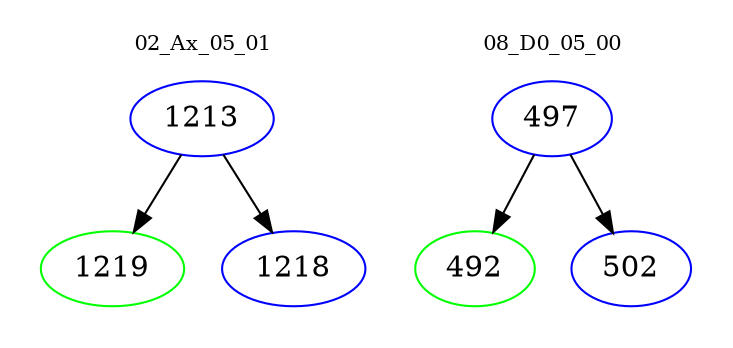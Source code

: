digraph{
subgraph cluster_0 {
color = white
label = "02_Ax_05_01";
fontsize=10;
T0_1213 [label="1213", color="blue"]
T0_1213 -> T0_1219 [color="black"]
T0_1219 [label="1219", color="green"]
T0_1213 -> T0_1218 [color="black"]
T0_1218 [label="1218", color="blue"]
}
subgraph cluster_1 {
color = white
label = "08_D0_05_00";
fontsize=10;
T1_497 [label="497", color="blue"]
T1_497 -> T1_492 [color="black"]
T1_492 [label="492", color="green"]
T1_497 -> T1_502 [color="black"]
T1_502 [label="502", color="blue"]
}
}

